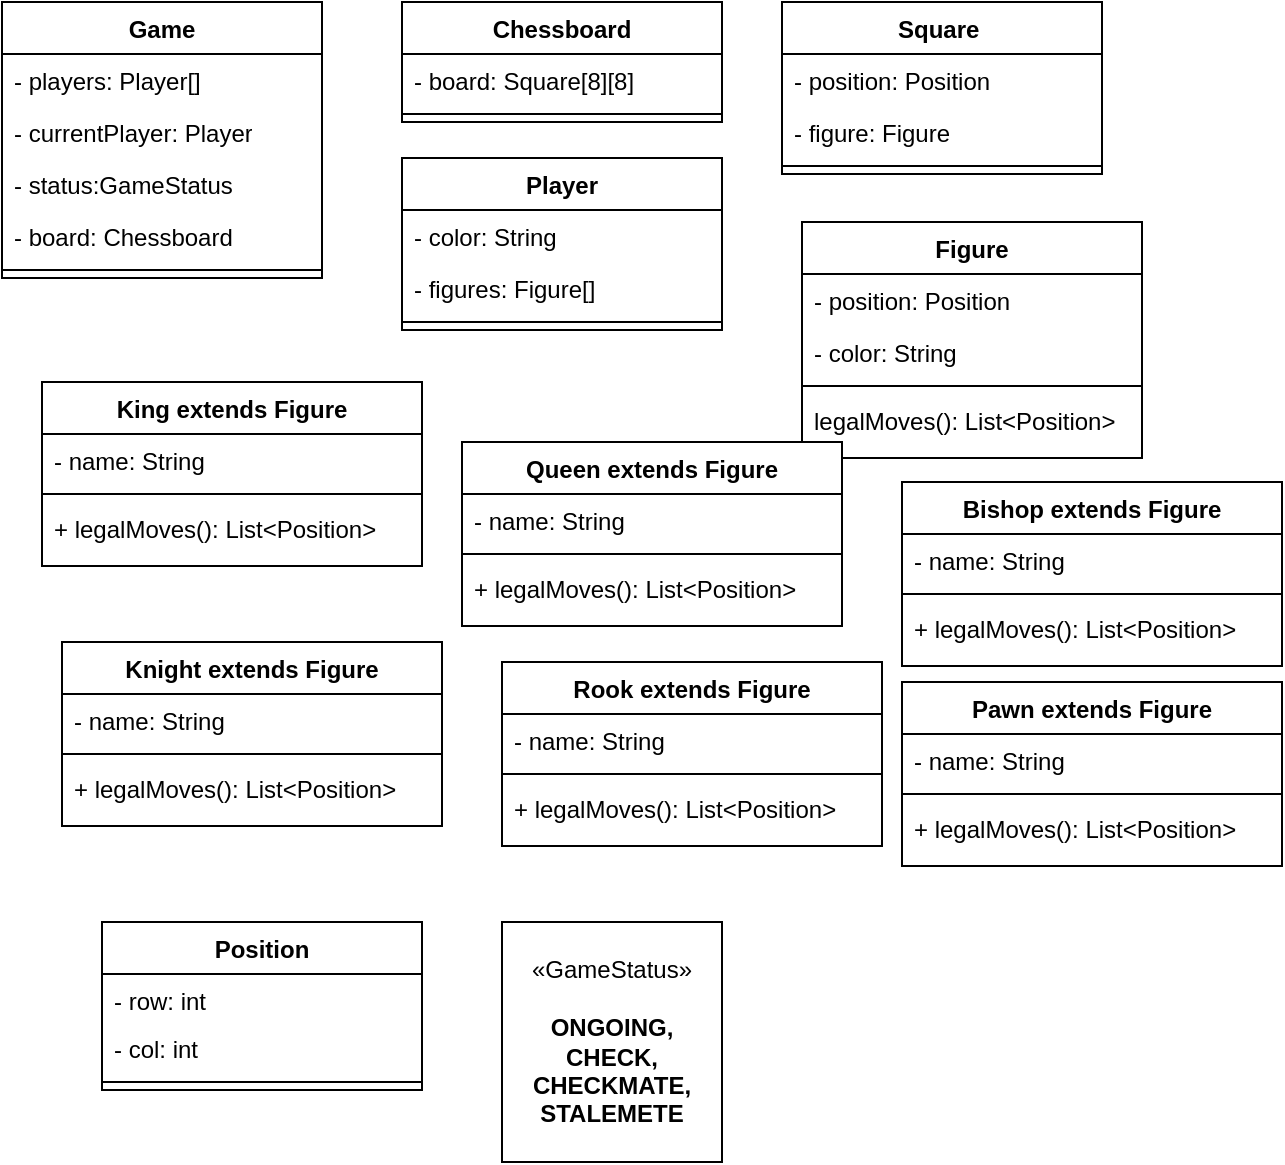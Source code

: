 <mxfile version="24.1.0" type="github">
  <diagram name="Page-1" id="UGAyzT8rciiFniJ-YuEJ">
    <mxGraphModel dx="728" dy="628" grid="1" gridSize="10" guides="1" tooltips="1" connect="1" arrows="1" fold="1" page="1" pageScale="1" pageWidth="850" pageHeight="1100" math="0" shadow="0">
      <root>
        <mxCell id="0" />
        <mxCell id="1" parent="0" />
        <mxCell id="H-SjnlmVFcyGF8M-FG-U-1" value="Game" style="swimlane;fontStyle=1;align=center;verticalAlign=top;childLayout=stackLayout;horizontal=1;startSize=26;horizontalStack=0;resizeParent=1;resizeParentMax=0;resizeLast=0;collapsible=1;marginBottom=0;whiteSpace=wrap;html=1;" vertex="1" parent="1">
          <mxGeometry x="90" y="60" width="160" height="138" as="geometry" />
        </mxCell>
        <mxCell id="H-SjnlmVFcyGF8M-FG-U-2" value="-&amp;nbsp;players: Player[]" style="text;strokeColor=none;fillColor=none;align=left;verticalAlign=top;spacingLeft=4;spacingRight=4;overflow=hidden;rotatable=0;points=[[0,0.5],[1,0.5]];portConstraint=eastwest;whiteSpace=wrap;html=1;" vertex="1" parent="H-SjnlmVFcyGF8M-FG-U-1">
          <mxGeometry y="26" width="160" height="26" as="geometry" />
        </mxCell>
        <mxCell id="H-SjnlmVFcyGF8M-FG-U-19" value="- currentPlayer: Player" style="text;strokeColor=none;fillColor=none;align=left;verticalAlign=top;spacingLeft=4;spacingRight=4;overflow=hidden;rotatable=0;points=[[0,0.5],[1,0.5]];portConstraint=eastwest;whiteSpace=wrap;html=1;" vertex="1" parent="H-SjnlmVFcyGF8M-FG-U-1">
          <mxGeometry y="52" width="160" height="26" as="geometry" />
        </mxCell>
        <mxCell id="H-SjnlmVFcyGF8M-FG-U-20" value="&lt;div&gt;- status:GameStatus&lt;br&gt;&lt;/div&gt;" style="text;strokeColor=none;fillColor=none;align=left;verticalAlign=top;spacingLeft=4;spacingRight=4;overflow=hidden;rotatable=0;points=[[0,0.5],[1,0.5]];portConstraint=eastwest;whiteSpace=wrap;html=1;" vertex="1" parent="H-SjnlmVFcyGF8M-FG-U-1">
          <mxGeometry y="78" width="160" height="26" as="geometry" />
        </mxCell>
        <mxCell id="H-SjnlmVFcyGF8M-FG-U-21" value="- board: Chessboard" style="text;strokeColor=none;fillColor=none;align=left;verticalAlign=top;spacingLeft=4;spacingRight=4;overflow=hidden;rotatable=0;points=[[0,0.5],[1,0.5]];portConstraint=eastwest;whiteSpace=wrap;html=1;" vertex="1" parent="H-SjnlmVFcyGF8M-FG-U-1">
          <mxGeometry y="104" width="160" height="26" as="geometry" />
        </mxCell>
        <mxCell id="H-SjnlmVFcyGF8M-FG-U-3" value="" style="line;strokeWidth=1;fillColor=none;align=left;verticalAlign=middle;spacingTop=-1;spacingLeft=3;spacingRight=3;rotatable=0;labelPosition=right;points=[];portConstraint=eastwest;strokeColor=inherit;" vertex="1" parent="H-SjnlmVFcyGF8M-FG-U-1">
          <mxGeometry y="130" width="160" height="8" as="geometry" />
        </mxCell>
        <mxCell id="H-SjnlmVFcyGF8M-FG-U-23" value="Chessboard" style="swimlane;fontStyle=1;align=center;verticalAlign=top;childLayout=stackLayout;horizontal=1;startSize=26;horizontalStack=0;resizeParent=1;resizeParentMax=0;resizeLast=0;collapsible=1;marginBottom=0;whiteSpace=wrap;html=1;" vertex="1" parent="1">
          <mxGeometry x="290" y="60" width="160" height="60" as="geometry" />
        </mxCell>
        <mxCell id="H-SjnlmVFcyGF8M-FG-U-24" value="- board: Square[8][8]" style="text;strokeColor=none;fillColor=none;align=left;verticalAlign=top;spacingLeft=4;spacingRight=4;overflow=hidden;rotatable=0;points=[[0,0.5],[1,0.5]];portConstraint=eastwest;whiteSpace=wrap;html=1;" vertex="1" parent="H-SjnlmVFcyGF8M-FG-U-23">
          <mxGeometry y="26" width="160" height="26" as="geometry" />
        </mxCell>
        <mxCell id="H-SjnlmVFcyGF8M-FG-U-28" value="" style="line;strokeWidth=1;fillColor=none;align=left;verticalAlign=middle;spacingTop=-1;spacingLeft=3;spacingRight=3;rotatable=0;labelPosition=right;points=[];portConstraint=eastwest;strokeColor=inherit;" vertex="1" parent="H-SjnlmVFcyGF8M-FG-U-23">
          <mxGeometry y="52" width="160" height="8" as="geometry" />
        </mxCell>
        <mxCell id="H-SjnlmVFcyGF8M-FG-U-29" value="Player" style="swimlane;fontStyle=1;align=center;verticalAlign=top;childLayout=stackLayout;horizontal=1;startSize=26;horizontalStack=0;resizeParent=1;resizeParentMax=0;resizeLast=0;collapsible=1;marginBottom=0;whiteSpace=wrap;html=1;" vertex="1" parent="1">
          <mxGeometry x="290" y="138" width="160" height="86" as="geometry" />
        </mxCell>
        <mxCell id="H-SjnlmVFcyGF8M-FG-U-30" value="-&amp;nbsp;color: String&lt;div&gt;&lt;br/&gt;&lt;/div&gt;" style="text;strokeColor=none;fillColor=none;align=left;verticalAlign=top;spacingLeft=4;spacingRight=4;overflow=hidden;rotatable=0;points=[[0,0.5],[1,0.5]];portConstraint=eastwest;whiteSpace=wrap;html=1;" vertex="1" parent="H-SjnlmVFcyGF8M-FG-U-29">
          <mxGeometry y="26" width="160" height="26" as="geometry" />
        </mxCell>
        <mxCell id="H-SjnlmVFcyGF8M-FG-U-32" value="&lt;div&gt;- figures: Figure[]&lt;br&gt;&lt;/div&gt;" style="text;strokeColor=none;fillColor=none;align=left;verticalAlign=top;spacingLeft=4;spacingRight=4;overflow=hidden;rotatable=0;points=[[0,0.5],[1,0.5]];portConstraint=eastwest;whiteSpace=wrap;html=1;" vertex="1" parent="H-SjnlmVFcyGF8M-FG-U-29">
          <mxGeometry y="52" width="160" height="26" as="geometry" />
        </mxCell>
        <mxCell id="H-SjnlmVFcyGF8M-FG-U-31" value="" style="line;strokeWidth=1;fillColor=none;align=left;verticalAlign=middle;spacingTop=-1;spacingLeft=3;spacingRight=3;rotatable=0;labelPosition=right;points=[];portConstraint=eastwest;strokeColor=inherit;" vertex="1" parent="H-SjnlmVFcyGF8M-FG-U-29">
          <mxGeometry y="78" width="160" height="8" as="geometry" />
        </mxCell>
        <mxCell id="H-SjnlmVFcyGF8M-FG-U-33" value="Square&amp;nbsp;" style="swimlane;fontStyle=1;align=center;verticalAlign=top;childLayout=stackLayout;horizontal=1;startSize=26;horizontalStack=0;resizeParent=1;resizeParentMax=0;resizeLast=0;collapsible=1;marginBottom=0;whiteSpace=wrap;html=1;" vertex="1" parent="1">
          <mxGeometry x="480" y="60" width="160" height="86" as="geometry" />
        </mxCell>
        <mxCell id="H-SjnlmVFcyGF8M-FG-U-34" value="&lt;div&gt;- position: Position&lt;br&gt;&lt;/div&gt;" style="text;strokeColor=none;fillColor=none;align=left;verticalAlign=top;spacingLeft=4;spacingRight=4;overflow=hidden;rotatable=0;points=[[0,0.5],[1,0.5]];portConstraint=eastwest;whiteSpace=wrap;html=1;" vertex="1" parent="H-SjnlmVFcyGF8M-FG-U-33">
          <mxGeometry y="26" width="160" height="26" as="geometry" />
        </mxCell>
        <mxCell id="H-SjnlmVFcyGF8M-FG-U-35" value="&lt;div&gt;- figure: Figure&lt;br&gt;&lt;/div&gt;" style="text;strokeColor=none;fillColor=none;align=left;verticalAlign=top;spacingLeft=4;spacingRight=4;overflow=hidden;rotatable=0;points=[[0,0.5],[1,0.5]];portConstraint=eastwest;whiteSpace=wrap;html=1;" vertex="1" parent="H-SjnlmVFcyGF8M-FG-U-33">
          <mxGeometry y="52" width="160" height="26" as="geometry" />
        </mxCell>
        <mxCell id="H-SjnlmVFcyGF8M-FG-U-36" value="" style="line;strokeWidth=1;fillColor=none;align=left;verticalAlign=middle;spacingTop=-1;spacingLeft=3;spacingRight=3;rotatable=0;labelPosition=right;points=[];portConstraint=eastwest;strokeColor=inherit;" vertex="1" parent="H-SjnlmVFcyGF8M-FG-U-33">
          <mxGeometry y="78" width="160" height="8" as="geometry" />
        </mxCell>
        <mxCell id="H-SjnlmVFcyGF8M-FG-U-37" value="Figure" style="swimlane;fontStyle=1;align=center;verticalAlign=top;childLayout=stackLayout;horizontal=1;startSize=26;horizontalStack=0;resizeParent=1;resizeParentMax=0;resizeLast=0;collapsible=1;marginBottom=0;whiteSpace=wrap;html=1;" vertex="1" parent="1">
          <mxGeometry x="490" y="170" width="170" height="118" as="geometry" />
        </mxCell>
        <mxCell id="H-SjnlmVFcyGF8M-FG-U-38" value="&lt;div&gt;- position: Position&lt;br&gt;&lt;/div&gt;" style="text;strokeColor=none;fillColor=none;align=left;verticalAlign=top;spacingLeft=4;spacingRight=4;overflow=hidden;rotatable=0;points=[[0,0.5],[1,0.5]];portConstraint=eastwest;whiteSpace=wrap;html=1;" vertex="1" parent="H-SjnlmVFcyGF8M-FG-U-37">
          <mxGeometry y="26" width="170" height="26" as="geometry" />
        </mxCell>
        <mxCell id="H-SjnlmVFcyGF8M-FG-U-39" value="&lt;div&gt;- color: String&lt;br&gt;&lt;/div&gt;" style="text;strokeColor=none;fillColor=none;align=left;verticalAlign=top;spacingLeft=4;spacingRight=4;overflow=hidden;rotatable=0;points=[[0,0.5],[1,0.5]];portConstraint=eastwest;whiteSpace=wrap;html=1;" vertex="1" parent="H-SjnlmVFcyGF8M-FG-U-37">
          <mxGeometry y="52" width="170" height="26" as="geometry" />
        </mxCell>
        <mxCell id="H-SjnlmVFcyGF8M-FG-U-40" value="" style="line;strokeWidth=1;fillColor=none;align=left;verticalAlign=middle;spacingTop=-1;spacingLeft=3;spacingRight=3;rotatable=0;labelPosition=right;points=[];portConstraint=eastwest;strokeColor=inherit;" vertex="1" parent="H-SjnlmVFcyGF8M-FG-U-37">
          <mxGeometry y="78" width="170" height="8" as="geometry" />
        </mxCell>
        <mxCell id="H-SjnlmVFcyGF8M-FG-U-42" value="&lt;div&gt;legalMoves(): List&amp;lt;Position&amp;gt;&lt;br&gt;&lt;/div&gt;" style="text;strokeColor=none;fillColor=none;align=left;verticalAlign=top;spacingLeft=4;spacingRight=4;overflow=hidden;rotatable=0;points=[[0,0.5],[1,0.5]];portConstraint=eastwest;whiteSpace=wrap;html=1;" vertex="1" parent="H-SjnlmVFcyGF8M-FG-U-37">
          <mxGeometry y="86" width="170" height="32" as="geometry" />
        </mxCell>
        <mxCell id="H-SjnlmVFcyGF8M-FG-U-43" value="King extends Figure" style="swimlane;fontStyle=1;align=center;verticalAlign=top;childLayout=stackLayout;horizontal=1;startSize=26;horizontalStack=0;resizeParent=1;resizeParentMax=0;resizeLast=0;collapsible=1;marginBottom=0;whiteSpace=wrap;html=1;" vertex="1" parent="1">
          <mxGeometry x="110" y="250" width="190" height="92" as="geometry" />
        </mxCell>
        <mxCell id="H-SjnlmVFcyGF8M-FG-U-44" value="&lt;div&gt;- name: String&lt;br&gt;&lt;/div&gt;" style="text;strokeColor=none;fillColor=none;align=left;verticalAlign=top;spacingLeft=4;spacingRight=4;overflow=hidden;rotatable=0;points=[[0,0.5],[1,0.5]];portConstraint=eastwest;whiteSpace=wrap;html=1;" vertex="1" parent="H-SjnlmVFcyGF8M-FG-U-43">
          <mxGeometry y="26" width="190" height="26" as="geometry" />
        </mxCell>
        <mxCell id="H-SjnlmVFcyGF8M-FG-U-46" value="" style="line;strokeWidth=1;fillColor=none;align=left;verticalAlign=middle;spacingTop=-1;spacingLeft=3;spacingRight=3;rotatable=0;labelPosition=right;points=[];portConstraint=eastwest;strokeColor=inherit;" vertex="1" parent="H-SjnlmVFcyGF8M-FG-U-43">
          <mxGeometry y="52" width="190" height="8" as="geometry" />
        </mxCell>
        <mxCell id="H-SjnlmVFcyGF8M-FG-U-47" value="&lt;div&gt;+ legalMoves(): List&amp;lt;Position&amp;gt;&lt;br&gt;&lt;/div&gt;" style="text;strokeColor=none;fillColor=none;align=left;verticalAlign=top;spacingLeft=4;spacingRight=4;overflow=hidden;rotatable=0;points=[[0,0.5],[1,0.5]];portConstraint=eastwest;whiteSpace=wrap;html=1;" vertex="1" parent="H-SjnlmVFcyGF8M-FG-U-43">
          <mxGeometry y="60" width="190" height="32" as="geometry" />
        </mxCell>
        <mxCell id="H-SjnlmVFcyGF8M-FG-U-48" value="Queen extends Figure" style="swimlane;fontStyle=1;align=center;verticalAlign=top;childLayout=stackLayout;horizontal=1;startSize=26;horizontalStack=0;resizeParent=1;resizeParentMax=0;resizeLast=0;collapsible=1;marginBottom=0;whiteSpace=wrap;html=1;" vertex="1" parent="1">
          <mxGeometry x="320" y="280" width="190" height="92" as="geometry" />
        </mxCell>
        <mxCell id="H-SjnlmVFcyGF8M-FG-U-49" value="&lt;div&gt;- name: String&lt;br&gt;&lt;/div&gt;" style="text;strokeColor=none;fillColor=none;align=left;verticalAlign=top;spacingLeft=4;spacingRight=4;overflow=hidden;rotatable=0;points=[[0,0.5],[1,0.5]];portConstraint=eastwest;whiteSpace=wrap;html=1;" vertex="1" parent="H-SjnlmVFcyGF8M-FG-U-48">
          <mxGeometry y="26" width="190" height="26" as="geometry" />
        </mxCell>
        <mxCell id="H-SjnlmVFcyGF8M-FG-U-50" value="" style="line;strokeWidth=1;fillColor=none;align=left;verticalAlign=middle;spacingTop=-1;spacingLeft=3;spacingRight=3;rotatable=0;labelPosition=right;points=[];portConstraint=eastwest;strokeColor=inherit;" vertex="1" parent="H-SjnlmVFcyGF8M-FG-U-48">
          <mxGeometry y="52" width="190" height="8" as="geometry" />
        </mxCell>
        <mxCell id="H-SjnlmVFcyGF8M-FG-U-51" value="&lt;div&gt;+ legalMoves(): List&amp;lt;Position&amp;gt;&lt;br&gt;&lt;/div&gt;" style="text;strokeColor=none;fillColor=none;align=left;verticalAlign=top;spacingLeft=4;spacingRight=4;overflow=hidden;rotatable=0;points=[[0,0.5],[1,0.5]];portConstraint=eastwest;whiteSpace=wrap;html=1;" vertex="1" parent="H-SjnlmVFcyGF8M-FG-U-48">
          <mxGeometry y="60" width="190" height="32" as="geometry" />
        </mxCell>
        <mxCell id="H-SjnlmVFcyGF8M-FG-U-53" value="Bishop extends Figure" style="swimlane;fontStyle=1;align=center;verticalAlign=top;childLayout=stackLayout;horizontal=1;startSize=26;horizontalStack=0;resizeParent=1;resizeParentMax=0;resizeLast=0;collapsible=1;marginBottom=0;whiteSpace=wrap;html=1;" vertex="1" parent="1">
          <mxGeometry x="540" y="300" width="190" height="92" as="geometry" />
        </mxCell>
        <mxCell id="H-SjnlmVFcyGF8M-FG-U-54" value="&lt;div&gt;- name: String&lt;br&gt;&lt;/div&gt;" style="text;strokeColor=none;fillColor=none;align=left;verticalAlign=top;spacingLeft=4;spacingRight=4;overflow=hidden;rotatable=0;points=[[0,0.5],[1,0.5]];portConstraint=eastwest;whiteSpace=wrap;html=1;" vertex="1" parent="H-SjnlmVFcyGF8M-FG-U-53">
          <mxGeometry y="26" width="190" height="26" as="geometry" />
        </mxCell>
        <mxCell id="H-SjnlmVFcyGF8M-FG-U-55" value="" style="line;strokeWidth=1;fillColor=none;align=left;verticalAlign=middle;spacingTop=-1;spacingLeft=3;spacingRight=3;rotatable=0;labelPosition=right;points=[];portConstraint=eastwest;strokeColor=inherit;" vertex="1" parent="H-SjnlmVFcyGF8M-FG-U-53">
          <mxGeometry y="52" width="190" height="8" as="geometry" />
        </mxCell>
        <mxCell id="H-SjnlmVFcyGF8M-FG-U-56" value="&lt;div&gt;+ legalMoves(): List&amp;lt;Position&amp;gt;&lt;br&gt;&lt;/div&gt;" style="text;strokeColor=none;fillColor=none;align=left;verticalAlign=top;spacingLeft=4;spacingRight=4;overflow=hidden;rotatable=0;points=[[0,0.5],[1,0.5]];portConstraint=eastwest;whiteSpace=wrap;html=1;" vertex="1" parent="H-SjnlmVFcyGF8M-FG-U-53">
          <mxGeometry y="60" width="190" height="32" as="geometry" />
        </mxCell>
        <mxCell id="H-SjnlmVFcyGF8M-FG-U-57" value="Knight extends Figure" style="swimlane;fontStyle=1;align=center;verticalAlign=top;childLayout=stackLayout;horizontal=1;startSize=26;horizontalStack=0;resizeParent=1;resizeParentMax=0;resizeLast=0;collapsible=1;marginBottom=0;whiteSpace=wrap;html=1;" vertex="1" parent="1">
          <mxGeometry x="120" y="380" width="190" height="92" as="geometry" />
        </mxCell>
        <mxCell id="H-SjnlmVFcyGF8M-FG-U-58" value="&lt;div&gt;- name: String&lt;br&gt;&lt;/div&gt;" style="text;strokeColor=none;fillColor=none;align=left;verticalAlign=top;spacingLeft=4;spacingRight=4;overflow=hidden;rotatable=0;points=[[0,0.5],[1,0.5]];portConstraint=eastwest;whiteSpace=wrap;html=1;" vertex="1" parent="H-SjnlmVFcyGF8M-FG-U-57">
          <mxGeometry y="26" width="190" height="26" as="geometry" />
        </mxCell>
        <mxCell id="H-SjnlmVFcyGF8M-FG-U-59" value="" style="line;strokeWidth=1;fillColor=none;align=left;verticalAlign=middle;spacingTop=-1;spacingLeft=3;spacingRight=3;rotatable=0;labelPosition=right;points=[];portConstraint=eastwest;strokeColor=inherit;" vertex="1" parent="H-SjnlmVFcyGF8M-FG-U-57">
          <mxGeometry y="52" width="190" height="8" as="geometry" />
        </mxCell>
        <mxCell id="H-SjnlmVFcyGF8M-FG-U-60" value="&lt;div&gt;+ legalMoves(): List&amp;lt;Position&amp;gt;&lt;br&gt;&lt;/div&gt;" style="text;strokeColor=none;fillColor=none;align=left;verticalAlign=top;spacingLeft=4;spacingRight=4;overflow=hidden;rotatable=0;points=[[0,0.5],[1,0.5]];portConstraint=eastwest;whiteSpace=wrap;html=1;" vertex="1" parent="H-SjnlmVFcyGF8M-FG-U-57">
          <mxGeometry y="60" width="190" height="32" as="geometry" />
        </mxCell>
        <mxCell id="H-SjnlmVFcyGF8M-FG-U-61" value="Pawn extends Figure" style="swimlane;fontStyle=1;align=center;verticalAlign=top;childLayout=stackLayout;horizontal=1;startSize=26;horizontalStack=0;resizeParent=1;resizeParentMax=0;resizeLast=0;collapsible=1;marginBottom=0;whiteSpace=wrap;html=1;" vertex="1" parent="1">
          <mxGeometry x="540" y="400" width="190" height="92" as="geometry" />
        </mxCell>
        <mxCell id="H-SjnlmVFcyGF8M-FG-U-62" value="&lt;div&gt;- name: String&lt;br&gt;&lt;/div&gt;" style="text;strokeColor=none;fillColor=none;align=left;verticalAlign=top;spacingLeft=4;spacingRight=4;overflow=hidden;rotatable=0;points=[[0,0.5],[1,0.5]];portConstraint=eastwest;whiteSpace=wrap;html=1;" vertex="1" parent="H-SjnlmVFcyGF8M-FG-U-61">
          <mxGeometry y="26" width="190" height="26" as="geometry" />
        </mxCell>
        <mxCell id="H-SjnlmVFcyGF8M-FG-U-63" value="" style="line;strokeWidth=1;fillColor=none;align=left;verticalAlign=middle;spacingTop=-1;spacingLeft=3;spacingRight=3;rotatable=0;labelPosition=right;points=[];portConstraint=eastwest;strokeColor=inherit;" vertex="1" parent="H-SjnlmVFcyGF8M-FG-U-61">
          <mxGeometry y="52" width="190" height="8" as="geometry" />
        </mxCell>
        <mxCell id="H-SjnlmVFcyGF8M-FG-U-64" value="&lt;div&gt;+ legalMoves(): List&amp;lt;Position&amp;gt;&lt;br&gt;&lt;/div&gt;" style="text;strokeColor=none;fillColor=none;align=left;verticalAlign=top;spacingLeft=4;spacingRight=4;overflow=hidden;rotatable=0;points=[[0,0.5],[1,0.5]];portConstraint=eastwest;whiteSpace=wrap;html=1;" vertex="1" parent="H-SjnlmVFcyGF8M-FG-U-61">
          <mxGeometry y="60" width="190" height="32" as="geometry" />
        </mxCell>
        <mxCell id="H-SjnlmVFcyGF8M-FG-U-65" value="Rook extends Figure" style="swimlane;fontStyle=1;align=center;verticalAlign=top;childLayout=stackLayout;horizontal=1;startSize=26;horizontalStack=0;resizeParent=1;resizeParentMax=0;resizeLast=0;collapsible=1;marginBottom=0;whiteSpace=wrap;html=1;" vertex="1" parent="1">
          <mxGeometry x="340" y="390" width="190" height="92" as="geometry" />
        </mxCell>
        <mxCell id="H-SjnlmVFcyGF8M-FG-U-66" value="&lt;div&gt;- name: String&lt;br&gt;&lt;/div&gt;" style="text;strokeColor=none;fillColor=none;align=left;verticalAlign=top;spacingLeft=4;spacingRight=4;overflow=hidden;rotatable=0;points=[[0,0.5],[1,0.5]];portConstraint=eastwest;whiteSpace=wrap;html=1;" vertex="1" parent="H-SjnlmVFcyGF8M-FG-U-65">
          <mxGeometry y="26" width="190" height="26" as="geometry" />
        </mxCell>
        <mxCell id="H-SjnlmVFcyGF8M-FG-U-67" value="" style="line;strokeWidth=1;fillColor=none;align=left;verticalAlign=middle;spacingTop=-1;spacingLeft=3;spacingRight=3;rotatable=0;labelPosition=right;points=[];portConstraint=eastwest;strokeColor=inherit;" vertex="1" parent="H-SjnlmVFcyGF8M-FG-U-65">
          <mxGeometry y="52" width="190" height="8" as="geometry" />
        </mxCell>
        <mxCell id="H-SjnlmVFcyGF8M-FG-U-68" value="&lt;div&gt;+ legalMoves(): List&amp;lt;Position&amp;gt;&lt;br&gt;&lt;/div&gt;" style="text;strokeColor=none;fillColor=none;align=left;verticalAlign=top;spacingLeft=4;spacingRight=4;overflow=hidden;rotatable=0;points=[[0,0.5],[1,0.5]];portConstraint=eastwest;whiteSpace=wrap;html=1;" vertex="1" parent="H-SjnlmVFcyGF8M-FG-U-65">
          <mxGeometry y="60" width="190" height="32" as="geometry" />
        </mxCell>
        <mxCell id="H-SjnlmVFcyGF8M-FG-U-69" value="Position" style="swimlane;fontStyle=1;align=center;verticalAlign=top;childLayout=stackLayout;horizontal=1;startSize=26;horizontalStack=0;resizeParent=1;resizeParentMax=0;resizeLast=0;collapsible=1;marginBottom=0;whiteSpace=wrap;html=1;" vertex="1" parent="1">
          <mxGeometry x="140" y="520" width="160" height="84" as="geometry" />
        </mxCell>
        <mxCell id="H-SjnlmVFcyGF8M-FG-U-70" value="&lt;div&gt;- row: int&lt;br&gt;&lt;/div&gt;" style="text;strokeColor=none;fillColor=none;align=left;verticalAlign=top;spacingLeft=4;spacingRight=4;overflow=hidden;rotatable=0;points=[[0,0.5],[1,0.5]];portConstraint=eastwest;whiteSpace=wrap;html=1;" vertex="1" parent="H-SjnlmVFcyGF8M-FG-U-69">
          <mxGeometry y="26" width="160" height="24" as="geometry" />
        </mxCell>
        <mxCell id="H-SjnlmVFcyGF8M-FG-U-71" value="&lt;div&gt;- col: int&lt;br&gt;&lt;/div&gt;" style="text;strokeColor=none;fillColor=none;align=left;verticalAlign=top;spacingLeft=4;spacingRight=4;overflow=hidden;rotatable=0;points=[[0,0.5],[1,0.5]];portConstraint=eastwest;whiteSpace=wrap;html=1;" vertex="1" parent="H-SjnlmVFcyGF8M-FG-U-69">
          <mxGeometry y="50" width="160" height="26" as="geometry" />
        </mxCell>
        <mxCell id="H-SjnlmVFcyGF8M-FG-U-72" value="" style="line;strokeWidth=1;fillColor=none;align=left;verticalAlign=middle;spacingTop=-1;spacingLeft=3;spacingRight=3;rotatable=0;labelPosition=right;points=[];portConstraint=eastwest;strokeColor=inherit;" vertex="1" parent="H-SjnlmVFcyGF8M-FG-U-69">
          <mxGeometry y="76" width="160" height="8" as="geometry" />
        </mxCell>
        <mxCell id="H-SjnlmVFcyGF8M-FG-U-73" value="«GameStatus»&lt;br&gt;&lt;br&gt;&lt;div&gt;&lt;b&gt;ONGOING,&lt;/b&gt;&lt;/div&gt;&lt;div&gt;&lt;b&gt;CHECK,&lt;/b&gt;&lt;/div&gt;&lt;div&gt;&lt;b&gt;CHECKMATE,&lt;/b&gt;&lt;/div&gt;&lt;div&gt;&lt;b&gt;STALEMETE&lt;/b&gt;&lt;/div&gt;" style="html=1;whiteSpace=wrap;" vertex="1" parent="1">
          <mxGeometry x="340" y="520" width="110" height="120" as="geometry" />
        </mxCell>
      </root>
    </mxGraphModel>
  </diagram>
</mxfile>
